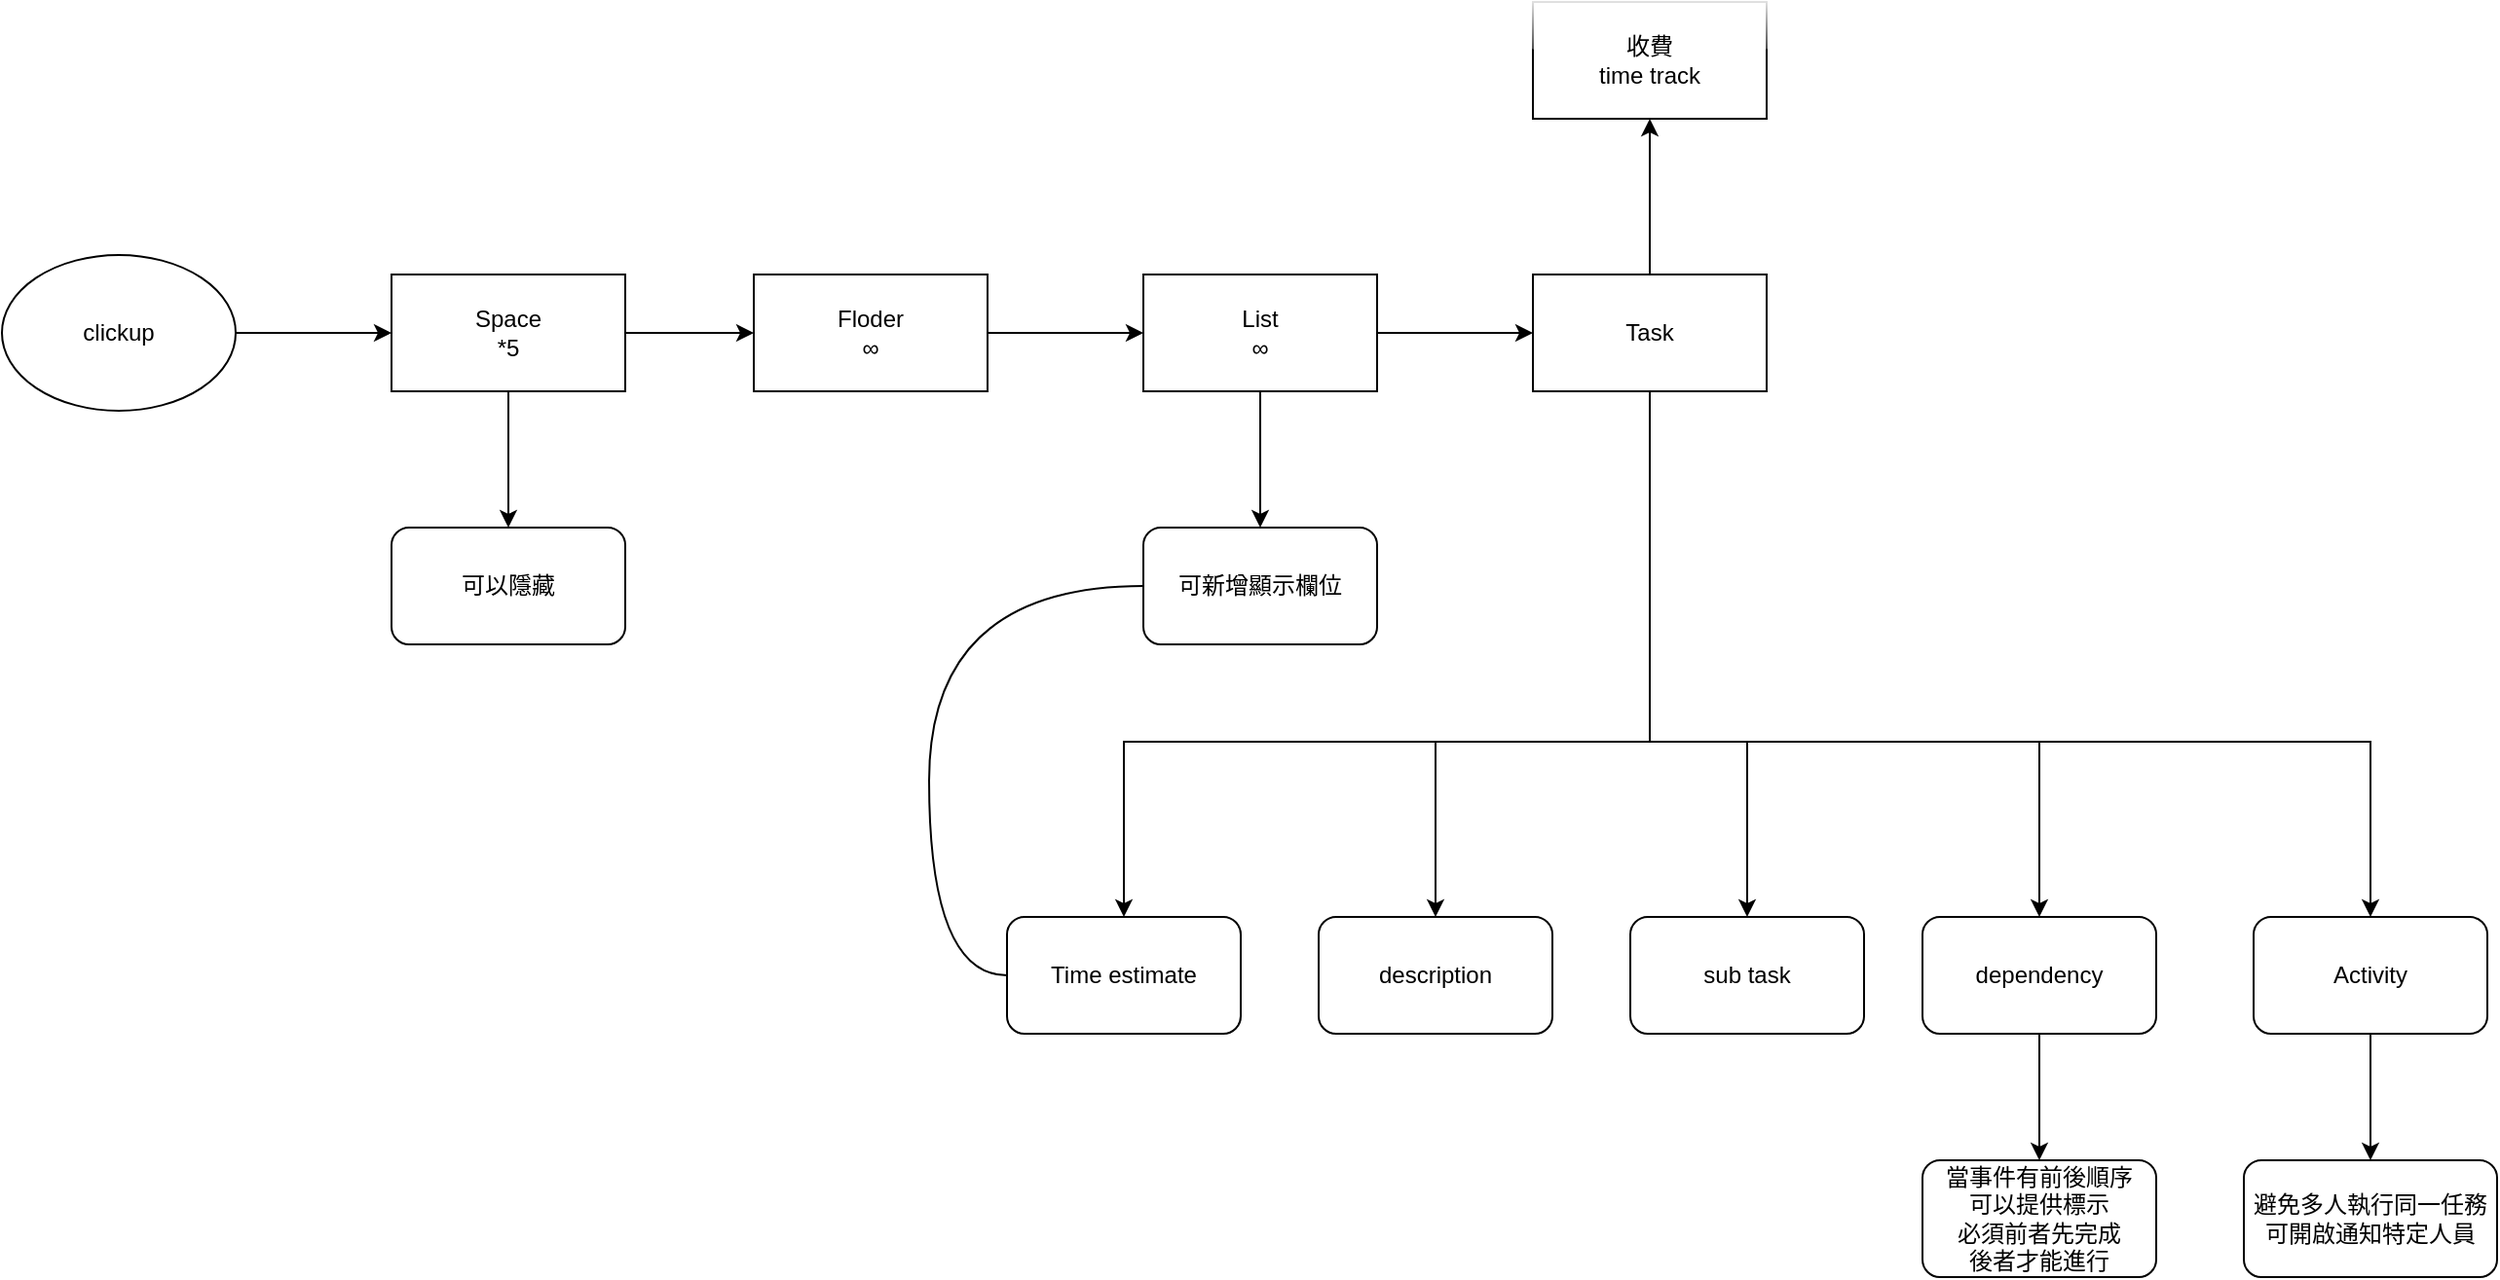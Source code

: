 <mxfile version="24.6.4" type="github">
  <diagram name="第 1 页" id="cKjmFq1ro7v9W7NVSlEp">
    <mxGraphModel dx="1366" dy="749" grid="1" gridSize="10" guides="1" tooltips="1" connect="1" arrows="1" fold="1" page="1" pageScale="1" pageWidth="827" pageHeight="1169" math="0" shadow="0">
      <root>
        <mxCell id="0" />
        <mxCell id="1" parent="0" />
        <mxCell id="_3XOcMyE5nI33qXO2iN1-11" value="" style="edgeStyle=orthogonalEdgeStyle;rounded=0;orthogonalLoop=1;jettySize=auto;html=1;" edge="1" parent="1" source="_3XOcMyE5nI33qXO2iN1-1" target="_3XOcMyE5nI33qXO2iN1-10">
          <mxGeometry relative="1" as="geometry" />
        </mxCell>
        <mxCell id="_3XOcMyE5nI33qXO2iN1-1" value="clickup" style="ellipse;whiteSpace=wrap;html=1;" vertex="1" parent="1">
          <mxGeometry x="354" y="260" width="120" height="80" as="geometry" />
        </mxCell>
        <mxCell id="_3XOcMyE5nI33qXO2iN1-4" value="當事件有前後順序&lt;div&gt;可以提供標示&lt;/div&gt;&lt;div&gt;必須前者先完成&lt;/div&gt;&lt;div&gt;後者才能進行&lt;/div&gt;" style="whiteSpace=wrap;html=1;glass=0;shadow=0;rounded=1;" vertex="1" parent="1">
          <mxGeometry x="1340" y="725" width="120" height="60" as="geometry" />
        </mxCell>
        <mxCell id="_3XOcMyE5nI33qXO2iN1-9" value="" style="edgeStyle=orthogonalEdgeStyle;rounded=0;orthogonalLoop=1;jettySize=auto;html=1;" edge="1" parent="1" source="_3XOcMyE5nI33qXO2iN1-6" target="_3XOcMyE5nI33qXO2iN1-8">
          <mxGeometry relative="1" as="geometry" />
        </mxCell>
        <mxCell id="_3XOcMyE5nI33qXO2iN1-6" value="Floder&lt;div&gt;∞&lt;br&gt;&lt;/div&gt;" style="whiteSpace=wrap;html=1;" vertex="1" parent="1">
          <mxGeometry x="740" y="270" width="120" height="60" as="geometry" />
        </mxCell>
        <mxCell id="_3XOcMyE5nI33qXO2iN1-17" value="" style="edgeStyle=orthogonalEdgeStyle;rounded=0;orthogonalLoop=1;jettySize=auto;html=1;" edge="1" parent="1" source="_3XOcMyE5nI33qXO2iN1-8" target="_3XOcMyE5nI33qXO2iN1-15">
          <mxGeometry relative="1" as="geometry" />
        </mxCell>
        <mxCell id="_3XOcMyE5nI33qXO2iN1-20" value="" style="edgeStyle=orthogonalEdgeStyle;rounded=0;orthogonalLoop=1;jettySize=auto;html=1;" edge="1" parent="1" source="_3XOcMyE5nI33qXO2iN1-8" target="_3XOcMyE5nI33qXO2iN1-19">
          <mxGeometry relative="1" as="geometry" />
        </mxCell>
        <mxCell id="_3XOcMyE5nI33qXO2iN1-8" value="List&lt;div&gt;∞&lt;br&gt;&lt;/div&gt;" style="whiteSpace=wrap;html=1;" vertex="1" parent="1">
          <mxGeometry x="940" y="270" width="120" height="60" as="geometry" />
        </mxCell>
        <mxCell id="_3XOcMyE5nI33qXO2iN1-12" value="" style="edgeStyle=orthogonalEdgeStyle;rounded=0;orthogonalLoop=1;jettySize=auto;html=1;" edge="1" parent="1" source="_3XOcMyE5nI33qXO2iN1-10" target="_3XOcMyE5nI33qXO2iN1-6">
          <mxGeometry relative="1" as="geometry" />
        </mxCell>
        <mxCell id="_3XOcMyE5nI33qXO2iN1-31" value="" style="edgeStyle=orthogonalEdgeStyle;rounded=0;orthogonalLoop=1;jettySize=auto;html=1;" edge="1" parent="1" source="_3XOcMyE5nI33qXO2iN1-10" target="_3XOcMyE5nI33qXO2iN1-30">
          <mxGeometry relative="1" as="geometry" />
        </mxCell>
        <mxCell id="_3XOcMyE5nI33qXO2iN1-10" value="Space&lt;div&gt;*5&lt;/div&gt;" style="whiteSpace=wrap;html=1;" vertex="1" parent="1">
          <mxGeometry x="554" y="270" width="120" height="60" as="geometry" />
        </mxCell>
        <mxCell id="_3XOcMyE5nI33qXO2iN1-13" value="Time estimate" style="whiteSpace=wrap;html=1;rounded=1;" vertex="1" parent="1">
          <mxGeometry x="870" y="600" width="120" height="60" as="geometry" />
        </mxCell>
        <mxCell id="_3XOcMyE5nI33qXO2iN1-42" style="edgeStyle=orthogonalEdgeStyle;rounded=0;orthogonalLoop=1;jettySize=auto;html=1;exitX=0;exitY=0.5;exitDx=0;exitDy=0;entryX=0;entryY=0.5;entryDx=0;entryDy=0;curved=1;endArrow=none;endFill=0;" edge="1" parent="1" source="_3XOcMyE5nI33qXO2iN1-15" target="_3XOcMyE5nI33qXO2iN1-13">
          <mxGeometry relative="1" as="geometry">
            <Array as="points">
              <mxPoint x="830" y="430" />
              <mxPoint x="830" y="630" />
            </Array>
          </mxGeometry>
        </mxCell>
        <mxCell id="_3XOcMyE5nI33qXO2iN1-15" value="可新增顯示欄位" style="whiteSpace=wrap;html=1;rounded=1;" vertex="1" parent="1">
          <mxGeometry x="940" y="400" width="120" height="60" as="geometry" />
        </mxCell>
        <mxCell id="_3XOcMyE5nI33qXO2iN1-22" value="" style="edgeStyle=orthogonalEdgeStyle;rounded=0;orthogonalLoop=1;jettySize=auto;html=1;" edge="1" parent="1" source="_3XOcMyE5nI33qXO2iN1-19" target="_3XOcMyE5nI33qXO2iN1-21">
          <mxGeometry relative="1" as="geometry">
            <Array as="points">
              <mxPoint x="1200" y="510" />
              <mxPoint x="1090" y="510" />
            </Array>
          </mxGeometry>
        </mxCell>
        <mxCell id="_3XOcMyE5nI33qXO2iN1-26" value="" style="edgeStyle=orthogonalEdgeStyle;rounded=0;orthogonalLoop=1;jettySize=auto;html=1;" edge="1" parent="1" source="_3XOcMyE5nI33qXO2iN1-19" target="_3XOcMyE5nI33qXO2iN1-25">
          <mxGeometry relative="1" as="geometry">
            <Array as="points">
              <mxPoint x="1200" y="510" />
              <mxPoint x="1400" y="510" />
            </Array>
          </mxGeometry>
        </mxCell>
        <mxCell id="_3XOcMyE5nI33qXO2iN1-29" value="" style="edgeStyle=orthogonalEdgeStyle;rounded=0;orthogonalLoop=1;jettySize=auto;html=1;" edge="1" parent="1" source="_3XOcMyE5nI33qXO2iN1-19" target="_3XOcMyE5nI33qXO2iN1-28">
          <mxGeometry relative="1" as="geometry" />
        </mxCell>
        <mxCell id="_3XOcMyE5nI33qXO2iN1-33" value="" style="edgeStyle=orthogonalEdgeStyle;rounded=0;orthogonalLoop=1;jettySize=auto;html=1;" edge="1" parent="1" source="_3XOcMyE5nI33qXO2iN1-19" target="_3XOcMyE5nI33qXO2iN1-32">
          <mxGeometry relative="1" as="geometry">
            <Array as="points">
              <mxPoint x="1200" y="510" />
              <mxPoint x="1570" y="510" />
            </Array>
          </mxGeometry>
        </mxCell>
        <mxCell id="_3XOcMyE5nI33qXO2iN1-38" value="" style="edgeStyle=orthogonalEdgeStyle;rounded=0;orthogonalLoop=1;jettySize=auto;html=1;" edge="1" parent="1" source="_3XOcMyE5nI33qXO2iN1-19" target="_3XOcMyE5nI33qXO2iN1-13">
          <mxGeometry relative="1" as="geometry">
            <Array as="points">
              <mxPoint x="1200" y="510" />
              <mxPoint x="930" y="510" />
            </Array>
          </mxGeometry>
        </mxCell>
        <mxCell id="_3XOcMyE5nI33qXO2iN1-41" value="" style="edgeStyle=orthogonalEdgeStyle;rounded=0;orthogonalLoop=1;jettySize=auto;html=1;" edge="1" parent="1" source="_3XOcMyE5nI33qXO2iN1-19" target="_3XOcMyE5nI33qXO2iN1-40">
          <mxGeometry relative="1" as="geometry">
            <Array as="points">
              <mxPoint x="1200" y="510" />
              <mxPoint x="1250" y="510" />
            </Array>
          </mxGeometry>
        </mxCell>
        <mxCell id="_3XOcMyE5nI33qXO2iN1-19" value="Task" style="whiteSpace=wrap;html=1;" vertex="1" parent="1">
          <mxGeometry x="1140" y="270" width="120" height="60" as="geometry" />
        </mxCell>
        <mxCell id="_3XOcMyE5nI33qXO2iN1-21" value="description" style="whiteSpace=wrap;html=1;rounded=1;" vertex="1" parent="1">
          <mxGeometry x="1030" y="600" width="120" height="60" as="geometry" />
        </mxCell>
        <mxCell id="_3XOcMyE5nI33qXO2iN1-27" value="" style="edgeStyle=orthogonalEdgeStyle;rounded=0;orthogonalLoop=1;jettySize=auto;html=1;" edge="1" parent="1" source="_3XOcMyE5nI33qXO2iN1-25" target="_3XOcMyE5nI33qXO2iN1-4">
          <mxGeometry relative="1" as="geometry" />
        </mxCell>
        <mxCell id="_3XOcMyE5nI33qXO2iN1-25" value="&lt;div&gt;&lt;span style=&quot;background-color: initial;&quot;&gt;dependency&lt;/span&gt;&lt;br&gt;&lt;/div&gt;" style="whiteSpace=wrap;html=1;rounded=1;" vertex="1" parent="1">
          <mxGeometry x="1340" y="600" width="120" height="60" as="geometry" />
        </mxCell>
        <mxCell id="_3XOcMyE5nI33qXO2iN1-28" value="&lt;div&gt;收費&lt;/div&gt;time track" style="whiteSpace=wrap;html=1;glass=1;" vertex="1" parent="1">
          <mxGeometry x="1140" y="130" width="120" height="60" as="geometry" />
        </mxCell>
        <mxCell id="_3XOcMyE5nI33qXO2iN1-30" value="可以隱藏" style="whiteSpace=wrap;html=1;rounded=1;" vertex="1" parent="1">
          <mxGeometry x="554" y="400" width="120" height="60" as="geometry" />
        </mxCell>
        <mxCell id="_3XOcMyE5nI33qXO2iN1-35" value="" style="edgeStyle=orthogonalEdgeStyle;rounded=0;orthogonalLoop=1;jettySize=auto;html=1;" edge="1" parent="1" source="_3XOcMyE5nI33qXO2iN1-32" target="_3XOcMyE5nI33qXO2iN1-34">
          <mxGeometry relative="1" as="geometry" />
        </mxCell>
        <mxCell id="_3XOcMyE5nI33qXO2iN1-32" value="Activity" style="whiteSpace=wrap;html=1;rounded=1;" vertex="1" parent="1">
          <mxGeometry x="1510" y="600" width="120" height="60" as="geometry" />
        </mxCell>
        <mxCell id="_3XOcMyE5nI33qXO2iN1-34" value="&lt;div&gt;避免多人執行同一任務&lt;/div&gt;可開啟通知特定人員" style="whiteSpace=wrap;html=1;rounded=1;" vertex="1" parent="1">
          <mxGeometry x="1505" y="725" width="130" height="60" as="geometry" />
        </mxCell>
        <mxCell id="_3XOcMyE5nI33qXO2iN1-40" value="sub task" style="whiteSpace=wrap;html=1;rounded=1;" vertex="1" parent="1">
          <mxGeometry x="1190" y="600" width="120" height="60" as="geometry" />
        </mxCell>
      </root>
    </mxGraphModel>
  </diagram>
</mxfile>
